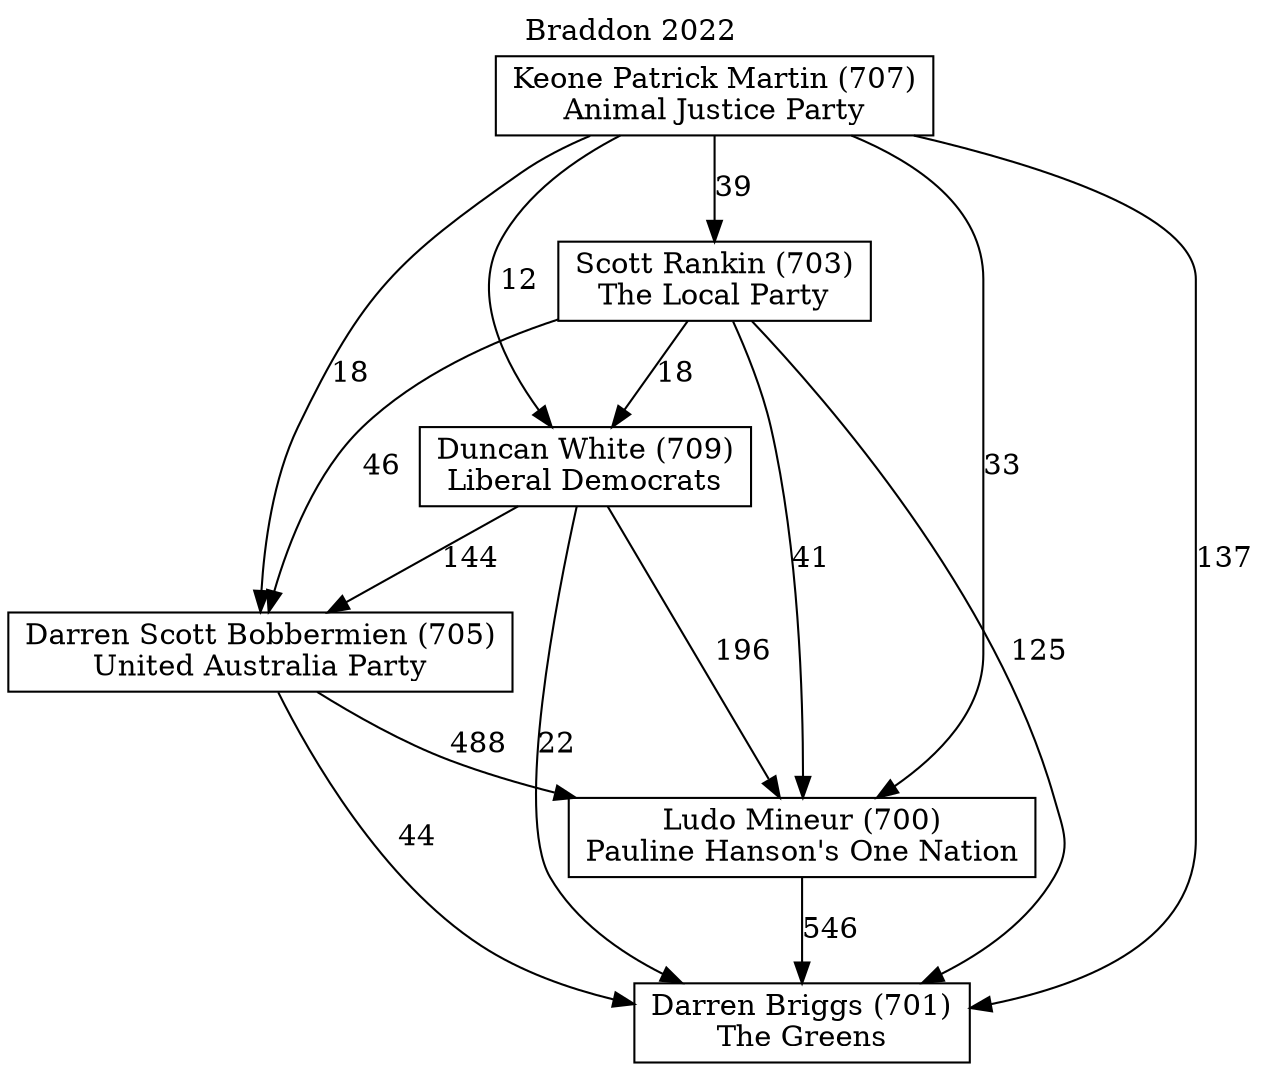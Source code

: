 // House preference flow
digraph "Darren Briggs (701)_Braddon_2022" {
	graph [label="Braddon 2022" labelloc=t mclimit=10]
	node [shape=box]
	"Duncan White (709)" [label="Duncan White (709)
Liberal Democrats"]
	"Darren Briggs (701)" [label="Darren Briggs (701)
The Greens"]
	"Darren Scott Bobbermien (705)" [label="Darren Scott Bobbermien (705)
United Australia Party"]
	"Ludo Mineur (700)" [label="Ludo Mineur (700)
Pauline Hanson's One Nation"]
	"Keone Patrick Martin (707)" [label="Keone Patrick Martin (707)
Animal Justice Party"]
	"Scott Rankin (703)" [label="Scott Rankin (703)
The Local Party"]
	"Scott Rankin (703)" -> "Ludo Mineur (700)" [label=41]
	"Duncan White (709)" -> "Darren Briggs (701)" [label=22]
	"Duncan White (709)" -> "Darren Scott Bobbermien (705)" [label=144]
	"Scott Rankin (703)" -> "Duncan White (709)" [label=18]
	"Keone Patrick Martin (707)" -> "Ludo Mineur (700)" [label=33]
	"Scott Rankin (703)" -> "Darren Briggs (701)" [label=125]
	"Darren Scott Bobbermien (705)" -> "Darren Briggs (701)" [label=44]
	"Keone Patrick Martin (707)" -> "Duncan White (709)" [label=12]
	"Keone Patrick Martin (707)" -> "Scott Rankin (703)" [label=39]
	"Keone Patrick Martin (707)" -> "Darren Briggs (701)" [label=137]
	"Darren Scott Bobbermien (705)" -> "Ludo Mineur (700)" [label=488]
	"Ludo Mineur (700)" -> "Darren Briggs (701)" [label=546]
	"Keone Patrick Martin (707)" -> "Darren Scott Bobbermien (705)" [label=18]
	"Scott Rankin (703)" -> "Darren Scott Bobbermien (705)" [label=46]
	"Duncan White (709)" -> "Ludo Mineur (700)" [label=196]
}
